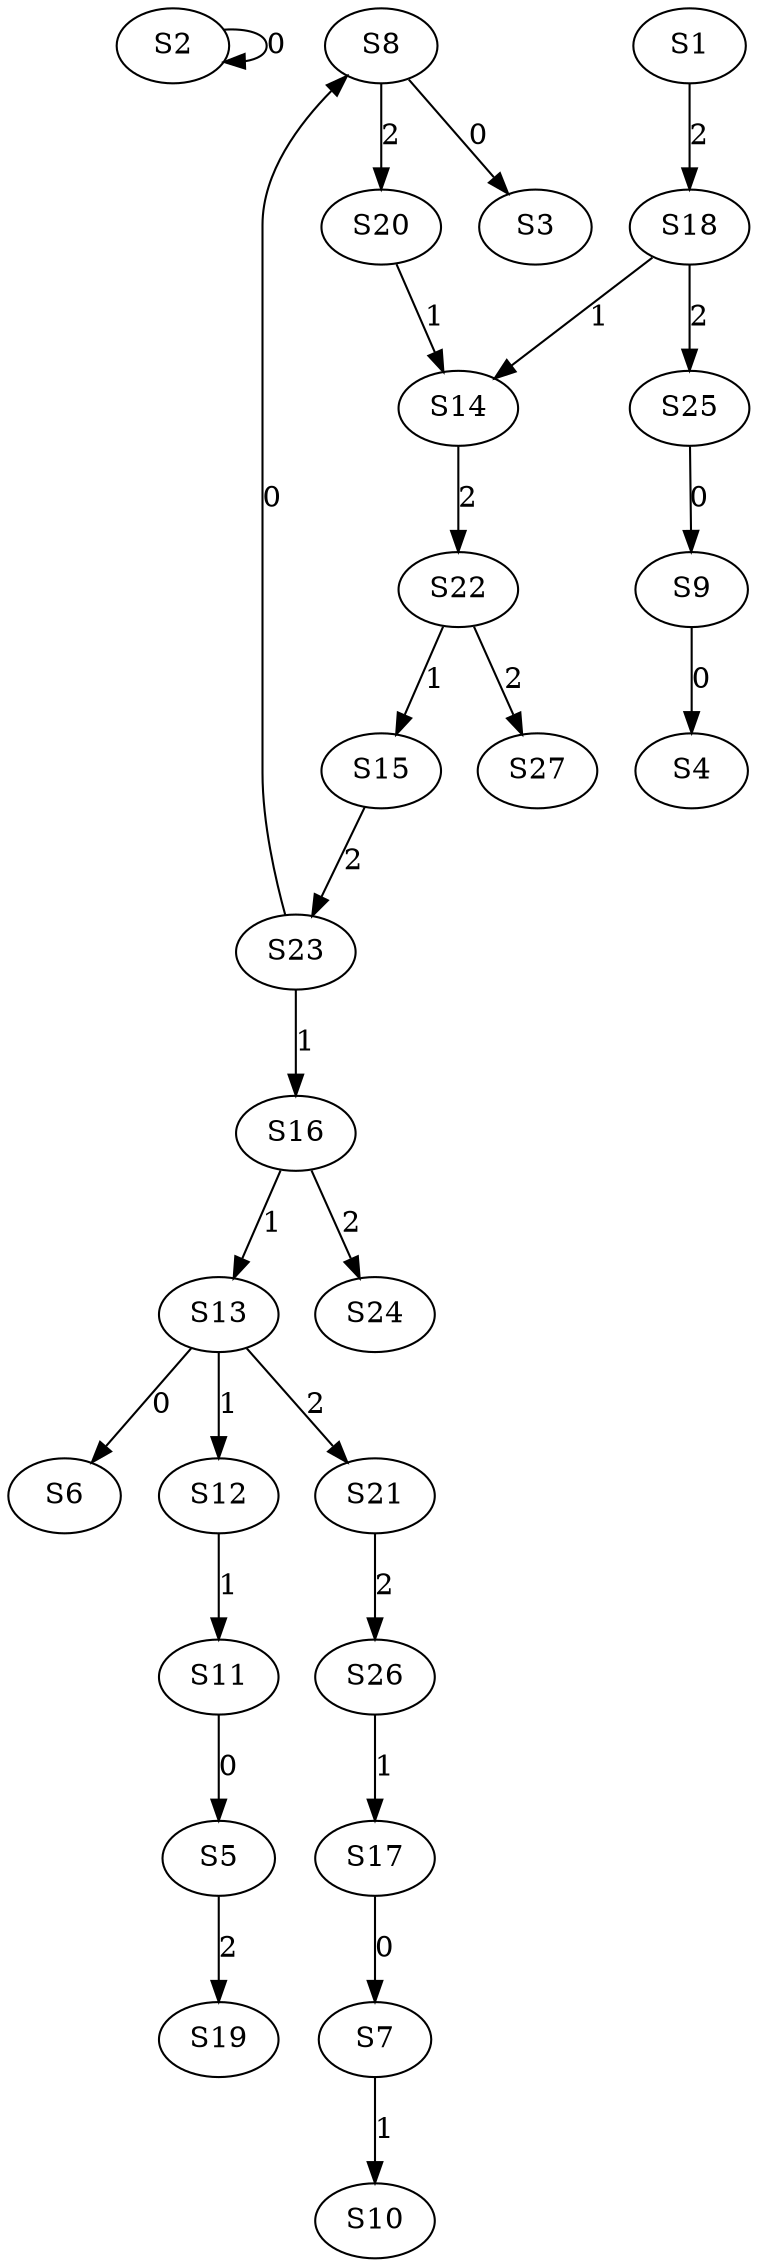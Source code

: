 strict digraph {
	S2 -> S2 [ label = 0 ];
	S8 -> S3 [ label = 0 ];
	S9 -> S4 [ label = 0 ];
	S11 -> S5 [ label = 0 ];
	S13 -> S6 [ label = 0 ];
	S17 -> S7 [ label = 0 ];
	S23 -> S8 [ label = 0 ];
	S25 -> S9 [ label = 0 ];
	S7 -> S10 [ label = 1 ];
	S12 -> S11 [ label = 1 ];
	S13 -> S12 [ label = 1 ];
	S16 -> S13 [ label = 1 ];
	S18 -> S14 [ label = 1 ];
	S22 -> S15 [ label = 1 ];
	S23 -> S16 [ label = 1 ];
	S26 -> S17 [ label = 1 ];
	S1 -> S18 [ label = 2 ];
	S5 -> S19 [ label = 2 ];
	S8 -> S20 [ label = 2 ];
	S13 -> S21 [ label = 2 ];
	S14 -> S22 [ label = 2 ];
	S15 -> S23 [ label = 2 ];
	S16 -> S24 [ label = 2 ];
	S18 -> S25 [ label = 2 ];
	S21 -> S26 [ label = 2 ];
	S22 -> S27 [ label = 2 ];
	S20 -> S14 [ label = 1 ];
}